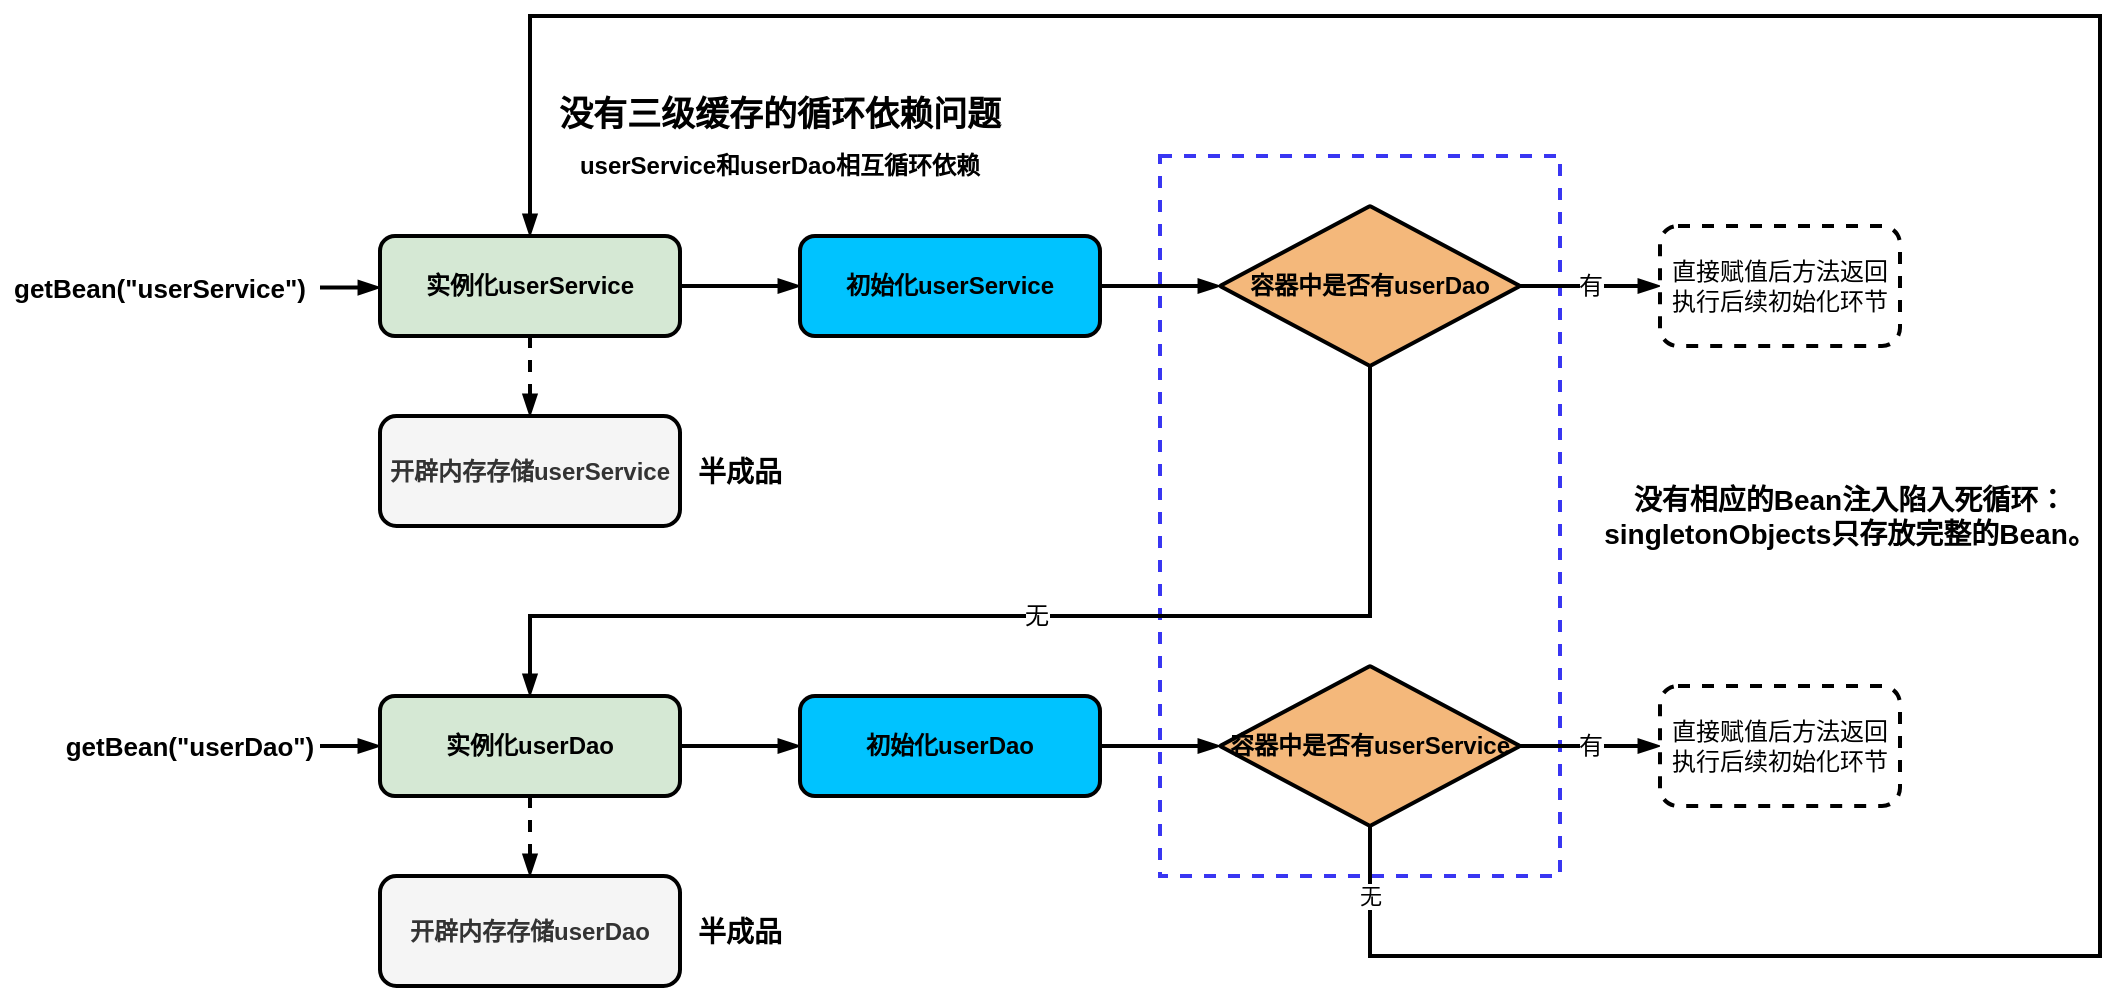 <mxfile version="21.4.0" type="device" pages="3">
  <diagram name="循环引用问题" id="QFnFlW0wNgPCHSJ1iOqQ">
    <mxGraphModel dx="1781" dy="663" grid="1" gridSize="10" guides="1" tooltips="1" connect="1" arrows="1" fold="1" page="1" pageScale="1" pageWidth="827" pageHeight="1169" math="0" shadow="0">
      <root>
        <mxCell id="0" />
        <mxCell id="1" parent="0" />
        <mxCell id="WgvtRexEthuqv1guoZb1-24" value="" style="rounded=0;whiteSpace=wrap;html=1;strokeColor=#3936f2;strokeWidth=2;fontFamily=Helvetica;fontSize=12;fontColor=default;fillColor=#ffffff;dashed=1;" parent="1" vertex="1">
          <mxGeometry x="540" y="150" width="200" height="360" as="geometry" />
        </mxCell>
        <mxCell id="WgvtRexEthuqv1guoZb1-3" style="edgeStyle=orthogonalEdgeStyle;rounded=0;orthogonalLoop=1;jettySize=auto;html=1;exitX=0.5;exitY=1;exitDx=0;exitDy=0;entryX=0.5;entryY=0;entryDx=0;entryDy=0;fontFamily=Helvetica;fontSize=12;fontColor=default;endArrow=blockThin;endFill=1;strokeWidth=2;dashed=1;" parent="1" source="WgvtRexEthuqv1guoZb1-1" target="WgvtRexEthuqv1guoZb1-2" edge="1">
          <mxGeometry relative="1" as="geometry" />
        </mxCell>
        <mxCell id="WgvtRexEthuqv1guoZb1-5" style="edgeStyle=orthogonalEdgeStyle;shape=connector;rounded=0;orthogonalLoop=1;jettySize=auto;html=1;exitX=1;exitY=0.5;exitDx=0;exitDy=0;entryX=0;entryY=0.5;entryDx=0;entryDy=0;labelBackgroundColor=default;strokeColor=default;strokeWidth=2;fontFamily=Helvetica;fontSize=12;fontColor=default;endArrow=blockThin;endFill=1;" parent="1" source="WgvtRexEthuqv1guoZb1-1" target="WgvtRexEthuqv1guoZb1-4" edge="1">
          <mxGeometry relative="1" as="geometry" />
        </mxCell>
        <mxCell id="WgvtRexEthuqv1guoZb1-1" value="实例化userService" style="rounded=1;whiteSpace=wrap;html=1;fillColor=#d5e8d4;strokeColor=#000000;strokeWidth=2;fontStyle=1" parent="1" vertex="1">
          <mxGeometry x="150" y="190" width="150" height="50" as="geometry" />
        </mxCell>
        <mxCell id="WgvtRexEthuqv1guoZb1-2" value="&lt;b&gt;开辟内存存储userService&lt;/b&gt;" style="rounded=1;whiteSpace=wrap;html=1;strokeColor=#000000;strokeWidth=2;fontFamily=Helvetica;fontSize=12;fontColor=#333333;fillColor=#f5f5f5;" parent="1" vertex="1">
          <mxGeometry x="150" y="280" width="150" height="55" as="geometry" />
        </mxCell>
        <mxCell id="WgvtRexEthuqv1guoZb1-7" style="edgeStyle=orthogonalEdgeStyle;shape=connector;rounded=0;orthogonalLoop=1;jettySize=auto;html=1;exitX=1;exitY=0.5;exitDx=0;exitDy=0;entryX=0;entryY=0.5;entryDx=0;entryDy=0;labelBackgroundColor=default;strokeColor=default;strokeWidth=2;fontFamily=Helvetica;fontSize=12;fontColor=default;endArrow=blockThin;endFill=1;" parent="1" source="WgvtRexEthuqv1guoZb1-4" target="WgvtRexEthuqv1guoZb1-6" edge="1">
          <mxGeometry relative="1" as="geometry" />
        </mxCell>
        <mxCell id="WgvtRexEthuqv1guoZb1-4" value="初始化userService" style="rounded=1;whiteSpace=wrap;html=1;fillColor=#00C3FF;strokeColor=#000000;strokeWidth=2;fontStyle=1" parent="1" vertex="1">
          <mxGeometry x="360" y="190" width="150" height="50" as="geometry" />
        </mxCell>
        <mxCell id="WgvtRexEthuqv1guoZb1-9" value="有" style="edgeStyle=orthogonalEdgeStyle;shape=connector;rounded=0;orthogonalLoop=1;jettySize=auto;html=1;exitX=1;exitY=0.5;exitDx=0;exitDy=0;labelBackgroundColor=default;strokeColor=default;strokeWidth=2;fontFamily=Helvetica;fontSize=12;fontColor=default;endArrow=blockThin;endFill=1;" parent="1" source="WgvtRexEthuqv1guoZb1-6" target="WgvtRexEthuqv1guoZb1-8" edge="1">
          <mxGeometry relative="1" as="geometry" />
        </mxCell>
        <mxCell id="WgvtRexEthuqv1guoZb1-15" value="无" style="edgeStyle=orthogonalEdgeStyle;shape=connector;rounded=0;orthogonalLoop=1;jettySize=auto;html=1;exitX=0.5;exitY=1;exitDx=0;exitDy=0;labelBackgroundColor=default;strokeColor=default;strokeWidth=2;fontFamily=Helvetica;fontSize=12;fontColor=default;endArrow=blockThin;endFill=1;" parent="1" source="WgvtRexEthuqv1guoZb1-6" target="WgvtRexEthuqv1guoZb1-12" edge="1">
          <mxGeometry relative="1" as="geometry">
            <Array as="points">
              <mxPoint x="645" y="380" />
              <mxPoint x="225" y="380" />
            </Array>
          </mxGeometry>
        </mxCell>
        <mxCell id="WgvtRexEthuqv1guoZb1-6" value="容器中是否有userDao" style="rhombus;whiteSpace=wrap;html=1;rounded=1;strokeColor=#000000;strokeWidth=2;fontFamily=Helvetica;fontSize=12;fontColor=default;fillColor=#f4b87b;arcSize=1;fontStyle=1" parent="1" vertex="1">
          <mxGeometry x="570" y="175" width="150" height="80" as="geometry" />
        </mxCell>
        <mxCell id="WgvtRexEthuqv1guoZb1-8" value="直接赋值后方法返回执行后续初始化环节" style="rounded=1;whiteSpace=wrap;html=1;strokeWidth=2;fontFamily=Helvetica;fontSize=12;dashed=1;" parent="1" vertex="1">
          <mxGeometry x="790" y="185" width="120" height="60" as="geometry" />
        </mxCell>
        <mxCell id="WgvtRexEthuqv1guoZb1-10" style="edgeStyle=orthogonalEdgeStyle;rounded=0;orthogonalLoop=1;jettySize=auto;html=1;exitX=0.5;exitY=1;exitDx=0;exitDy=0;entryX=0.5;entryY=0;entryDx=0;entryDy=0;fontFamily=Helvetica;fontSize=12;fontColor=default;endArrow=blockThin;endFill=1;strokeWidth=2;dashed=1;" parent="1" source="WgvtRexEthuqv1guoZb1-12" target="WgvtRexEthuqv1guoZb1-13" edge="1">
          <mxGeometry relative="1" as="geometry" />
        </mxCell>
        <mxCell id="WgvtRexEthuqv1guoZb1-11" style="edgeStyle=orthogonalEdgeStyle;shape=connector;rounded=0;orthogonalLoop=1;jettySize=auto;html=1;exitX=1;exitY=0.5;exitDx=0;exitDy=0;entryX=0;entryY=0.5;entryDx=0;entryDy=0;labelBackgroundColor=default;strokeColor=default;strokeWidth=2;fontFamily=Helvetica;fontSize=12;fontColor=default;endArrow=blockThin;endFill=1;" parent="1" source="WgvtRexEthuqv1guoZb1-12" target="WgvtRexEthuqv1guoZb1-14" edge="1">
          <mxGeometry relative="1" as="geometry" />
        </mxCell>
        <mxCell id="WgvtRexEthuqv1guoZb1-12" value="实例化userDao" style="rounded=1;whiteSpace=wrap;html=1;fillColor=#d5e8d4;strokeColor=#000000;strokeWidth=2;fontStyle=1" parent="1" vertex="1">
          <mxGeometry x="150" y="420" width="150" height="50" as="geometry" />
        </mxCell>
        <mxCell id="WgvtRexEthuqv1guoZb1-13" value="&lt;b&gt;开辟内存存储userDao&lt;/b&gt;" style="rounded=1;whiteSpace=wrap;html=1;strokeColor=#000000;strokeWidth=2;fontFamily=Helvetica;fontSize=12;fontColor=#333333;fillColor=#f5f5f5;" parent="1" vertex="1">
          <mxGeometry x="150" y="510" width="150" height="55" as="geometry" />
        </mxCell>
        <mxCell id="WgvtRexEthuqv1guoZb1-17" style="edgeStyle=orthogonalEdgeStyle;shape=connector;rounded=0;orthogonalLoop=1;jettySize=auto;html=1;exitX=1;exitY=0.5;exitDx=0;exitDy=0;entryX=0;entryY=0.5;entryDx=0;entryDy=0;labelBackgroundColor=default;strokeColor=default;strokeWidth=2;fontFamily=Helvetica;fontSize=12;fontColor=default;endArrow=blockThin;endFill=1;" parent="1" source="WgvtRexEthuqv1guoZb1-14" target="WgvtRexEthuqv1guoZb1-16" edge="1">
          <mxGeometry relative="1" as="geometry" />
        </mxCell>
        <mxCell id="WgvtRexEthuqv1guoZb1-14" value="初始化userDao" style="rounded=1;whiteSpace=wrap;html=1;fillColor=#00C3FF;strokeColor=#000000;strokeWidth=2;fontStyle=1" parent="1" vertex="1">
          <mxGeometry x="360" y="420" width="150" height="50" as="geometry" />
        </mxCell>
        <mxCell id="WgvtRexEthuqv1guoZb1-19" value="有" style="edgeStyle=orthogonalEdgeStyle;shape=connector;rounded=0;orthogonalLoop=1;jettySize=auto;html=1;exitX=1;exitY=0.5;exitDx=0;exitDy=0;entryX=0;entryY=0.5;entryDx=0;entryDy=0;labelBackgroundColor=default;strokeColor=default;strokeWidth=2;fontFamily=Helvetica;fontSize=12;fontColor=default;endArrow=blockThin;endFill=1;" parent="1" source="WgvtRexEthuqv1guoZb1-16" target="WgvtRexEthuqv1guoZb1-18" edge="1">
          <mxGeometry relative="1" as="geometry" />
        </mxCell>
        <mxCell id="SbguJg_0TArjm7-SD2Il-1" value="无" style="edgeStyle=orthogonalEdgeStyle;rounded=0;orthogonalLoop=1;jettySize=auto;html=1;exitX=0.5;exitY=1;exitDx=0;exitDy=0;entryX=0.5;entryY=0;entryDx=0;entryDy=0;strokeWidth=2;endArrow=blockThin;endFill=1;" parent="1" source="WgvtRexEthuqv1guoZb1-16" target="WgvtRexEthuqv1guoZb1-1" edge="1">
          <mxGeometry x="-0.961" relative="1" as="geometry">
            <Array as="points">
              <mxPoint x="645" y="550" />
              <mxPoint x="1010" y="550" />
              <mxPoint x="1010" y="80" />
              <mxPoint x="225" y="80" />
            </Array>
            <mxPoint as="offset" />
          </mxGeometry>
        </mxCell>
        <mxCell id="WgvtRexEthuqv1guoZb1-16" value="容器中是否有userService" style="rhombus;whiteSpace=wrap;html=1;rounded=1;strokeColor=#000000;strokeWidth=2;fontFamily=Helvetica;fontSize=12;fontColor=default;fillColor=#f4b87b;arcSize=1;fontStyle=1" parent="1" vertex="1">
          <mxGeometry x="570" y="405" width="150" height="80" as="geometry" />
        </mxCell>
        <mxCell id="WgvtRexEthuqv1guoZb1-18" value="直接赋值后方法返回执行后续初始化环节" style="rounded=1;whiteSpace=wrap;html=1;strokeWidth=2;fontFamily=Helvetica;fontSize=12;dashed=1;" parent="1" vertex="1">
          <mxGeometry x="790" y="415" width="120" height="60" as="geometry" />
        </mxCell>
        <mxCell id="WgvtRexEthuqv1guoZb1-20" value="&lt;b&gt;&lt;font style=&quot;font-size: 14px;&quot;&gt;半成品&lt;/font&gt;&lt;/b&gt;" style="text;html=1;strokeColor=none;fillColor=none;align=center;verticalAlign=middle;whiteSpace=wrap;rounded=0;fontSize=12;fontFamily=Helvetica;fontColor=default;" parent="1" vertex="1">
          <mxGeometry x="300" y="293" width="60" height="30" as="geometry" />
        </mxCell>
        <mxCell id="WgvtRexEthuqv1guoZb1-21" value="&lt;b&gt;&lt;font style=&quot;font-size: 14px;&quot;&gt;半成品&lt;/font&gt;&lt;/b&gt;" style="text;html=1;strokeColor=none;fillColor=none;align=center;verticalAlign=middle;whiteSpace=wrap;rounded=0;fontSize=12;fontFamily=Helvetica;fontColor=default;" parent="1" vertex="1">
          <mxGeometry x="300" y="522.5" width="60" height="30" as="geometry" />
        </mxCell>
        <mxCell id="WgvtRexEthuqv1guoZb1-22" value="userService和userDao相互循环依赖" style="text;html=1;strokeColor=none;fillColor=none;align=center;verticalAlign=middle;whiteSpace=wrap;rounded=0;fontSize=12;fontFamily=Helvetica;fontColor=default;fontStyle=1" parent="1" vertex="1">
          <mxGeometry x="235" y="135" width="230" height="40" as="geometry" />
        </mxCell>
        <mxCell id="WgvtRexEthuqv1guoZb1-25" value="没有相应的Bean注入陷入死循环：singletonObjects只存放完整的Bean。" style="text;html=1;strokeColor=none;fillColor=none;align=center;verticalAlign=middle;whiteSpace=wrap;rounded=0;fontSize=14;fontFamily=Helvetica;fontColor=default;fontStyle=1" parent="1" vertex="1">
          <mxGeometry x="760" y="315" width="250" height="30" as="geometry" />
        </mxCell>
        <mxCell id="WgvtRexEthuqv1guoZb1-26" value="没有三级缓存的循环依赖问题" style="text;html=1;strokeColor=none;fillColor=none;align=center;verticalAlign=middle;whiteSpace=wrap;rounded=0;fontSize=17;fontFamily=Helvetica;fontColor=default;fontStyle=1" parent="1" vertex="1">
          <mxGeometry x="210" y="110" width="280" height="40" as="geometry" />
        </mxCell>
        <mxCell id="WgvtRexEthuqv1guoZb1-29" style="edgeStyle=orthogonalEdgeStyle;shape=connector;rounded=0;orthogonalLoop=1;jettySize=auto;html=1;exitX=1;exitY=0.5;exitDx=0;exitDy=0;entryX=0;entryY=0.5;entryDx=0;entryDy=0;labelBackgroundColor=default;strokeColor=default;strokeWidth=2;fontFamily=Helvetica;fontSize=12;fontColor=default;endArrow=blockThin;endFill=1;" parent="1" source="WgvtRexEthuqv1guoZb1-27" target="WgvtRexEthuqv1guoZb1-1" edge="1">
          <mxGeometry relative="1" as="geometry" />
        </mxCell>
        <mxCell id="WgvtRexEthuqv1guoZb1-27" value="getBean(&quot;userService&quot;)" style="text;html=1;strokeColor=none;fillColor=none;align=center;verticalAlign=middle;whiteSpace=wrap;rounded=0;fontSize=13;fontFamily=Helvetica;fontColor=default;fontStyle=1" parent="1" vertex="1">
          <mxGeometry x="-40" y="200" width="160" height="31.5" as="geometry" />
        </mxCell>
        <mxCell id="WgvtRexEthuqv1guoZb1-32" style="edgeStyle=orthogonalEdgeStyle;shape=connector;rounded=0;orthogonalLoop=1;jettySize=auto;html=1;exitX=1;exitY=0.5;exitDx=0;exitDy=0;entryX=0;entryY=0.5;entryDx=0;entryDy=0;labelBackgroundColor=default;strokeColor=default;strokeWidth=2;fontFamily=Helvetica;fontSize=12;fontColor=default;endArrow=blockThin;endFill=1;" parent="1" source="WgvtRexEthuqv1guoZb1-30" target="WgvtRexEthuqv1guoZb1-12" edge="1">
          <mxGeometry relative="1" as="geometry" />
        </mxCell>
        <mxCell id="WgvtRexEthuqv1guoZb1-30" value="getBean(&quot;userDao&quot;)" style="text;html=1;strokeColor=none;fillColor=none;align=center;verticalAlign=middle;whiteSpace=wrap;rounded=0;fontSize=13;fontFamily=Helvetica;fontColor=default;fontStyle=1" parent="1" vertex="1">
          <mxGeometry x="-10" y="429.62" width="130" height="30.75" as="geometry" />
        </mxCell>
      </root>
    </mxGraphModel>
  </diagram>
  <diagram id="2jm7DkhbIHNBXpPxj0OD" name="SpringBoot-属性源-数据源">
    <mxGraphModel dx="896" dy="663" grid="1" gridSize="10" guides="1" tooltips="1" connect="1" arrows="1" fold="1" page="1" pageScale="1" pageWidth="827" pageHeight="1169" math="0" shadow="0">
      <root>
        <mxCell id="0" />
        <mxCell id="1" parent="0" />
        <mxCell id="ePhQXSI2yfd-NIoLgxJy-3" value="" style="rounded=0;whiteSpace=wrap;html=1;strokeWidth=2;fillColor=#FFFFCC;" vertex="1" parent="1">
          <mxGeometry x="480" y="80" width="240" height="340" as="geometry" />
        </mxCell>
        <mxCell id="ePhQXSI2yfd-NIoLgxJy-1" value="" style="rounded=0;whiteSpace=wrap;html=1;strokeWidth=2;fillColor=#FFFFCC;" vertex="1" parent="1">
          <mxGeometry x="80" y="80" width="240" height="340" as="geometry" />
        </mxCell>
        <mxCell id="ePhQXSI2yfd-NIoLgxJy-30" style="edgeStyle=none;shape=connector;rounded=0;orthogonalLoop=1;jettySize=auto;html=1;exitX=1;exitY=0.5;exitDx=0;exitDy=0;entryX=0;entryY=0.5;entryDx=0;entryDy=0;labelBackgroundColor=default;strokeColor=default;strokeWidth=2;fontFamily=Helvetica;fontSize=12;fontColor=default;endArrow=blockThin;endFill=1;" edge="1" parent="1" source="ePhQXSI2yfd-NIoLgxJy-2" target="ePhQXSI2yfd-NIoLgxJy-22">
          <mxGeometry relative="1" as="geometry" />
        </mxCell>
        <mxCell id="ePhQXSI2yfd-NIoLgxJy-31" style="edgeStyle=none;shape=connector;rounded=0;orthogonalLoop=1;jettySize=auto;html=1;exitX=1;exitY=0.5;exitDx=0;exitDy=0;entryX=0;entryY=0.5;entryDx=0;entryDy=0;labelBackgroundColor=default;strokeColor=default;strokeWidth=2;fontFamily=Helvetica;fontSize=12;fontColor=default;endArrow=blockThin;endFill=1;" edge="1" parent="1" source="ePhQXSI2yfd-NIoLgxJy-2" target="ePhQXSI2yfd-NIoLgxJy-23">
          <mxGeometry relative="1" as="geometry" />
        </mxCell>
        <mxCell id="ePhQXSI2yfd-NIoLgxJy-2" value="&lt;b style=&quot;font-size: 18px;&quot;&gt;Spring&lt;br&gt;环境&lt;br&gt;&lt;br&gt;&lt;/b&gt;" style="rounded=1;whiteSpace=wrap;html=1;strokeColor=default;strokeWidth=2;fontFamily=Helvetica;fontSize=12;fontColor=default;fillColor=#99FF33;" vertex="1" parent="1">
          <mxGeometry x="360" y="80" width="80" height="340" as="geometry" />
        </mxCell>
        <mxCell id="ePhQXSI2yfd-NIoLgxJy-4" value="&lt;b&gt;&lt;font style=&quot;font-size: 18px;&quot;&gt;属性源&lt;/font&gt;&lt;/b&gt;" style="text;html=1;strokeColor=none;fillColor=none;align=center;verticalAlign=middle;whiteSpace=wrap;rounded=0;fontSize=12;fontFamily=Helvetica;fontColor=default;" vertex="1" parent="1">
          <mxGeometry x="170" y="90" width="60" height="30" as="geometry" />
        </mxCell>
        <mxCell id="ePhQXSI2yfd-NIoLgxJy-5" value="&lt;b&gt;&lt;font style=&quot;font-size: 18px;&quot;&gt;Spring应用上下文中的bean&lt;/font&gt;&lt;/b&gt;" style="text;html=1;strokeColor=none;fillColor=none;align=center;verticalAlign=middle;whiteSpace=wrap;rounded=0;fontSize=12;fontFamily=Helvetica;fontColor=default;" vertex="1" parent="1">
          <mxGeometry x="480" y="90" width="240" height="30" as="geometry" />
        </mxCell>
        <mxCell id="ePhQXSI2yfd-NIoLgxJy-14" style="edgeStyle=orthogonalEdgeStyle;rounded=0;orthogonalLoop=1;jettySize=auto;html=1;exitX=1;exitY=0.5;exitDx=0;exitDy=0;entryX=-0.012;entryY=0.178;entryDx=0;entryDy=0;entryPerimeter=0;fontFamily=Helvetica;fontSize=12;fontColor=default;strokeWidth=2;endArrow=blockThin;endFill=1;" edge="1" parent="1" source="ePhQXSI2yfd-NIoLgxJy-6" target="ePhQXSI2yfd-NIoLgxJy-2">
          <mxGeometry relative="1" as="geometry" />
        </mxCell>
        <mxCell id="ePhQXSI2yfd-NIoLgxJy-6" value="&lt;b&gt;&lt;font style=&quot;font-size: 15px;&quot;&gt;JVM系统属性&lt;/font&gt;&lt;/b&gt;" style="rounded=1;whiteSpace=wrap;html=1;strokeColor=default;strokeWidth=2;fontFamily=Helvetica;fontSize=12;fontColor=default;fillColor=#E6FFCC;" vertex="1" parent="1">
          <mxGeometry x="110" y="120" width="180" height="40" as="geometry" />
        </mxCell>
        <mxCell id="ePhQXSI2yfd-NIoLgxJy-15" style="edgeStyle=orthogonalEdgeStyle;shape=connector;rounded=0;orthogonalLoop=1;jettySize=auto;html=1;exitX=1;exitY=0.5;exitDx=0;exitDy=0;entryX=-0.019;entryY=0.351;entryDx=0;entryDy=0;entryPerimeter=0;labelBackgroundColor=default;strokeColor=default;strokeWidth=2;fontFamily=Helvetica;fontSize=12;fontColor=default;endArrow=blockThin;endFill=1;" edge="1" parent="1" source="ePhQXSI2yfd-NIoLgxJy-7" target="ePhQXSI2yfd-NIoLgxJy-2">
          <mxGeometry relative="1" as="geometry" />
        </mxCell>
        <mxCell id="ePhQXSI2yfd-NIoLgxJy-7" value="&lt;b&gt;&lt;font style=&quot;font-size: 15px;&quot;&gt;操作系统环境变量&lt;/font&gt;&lt;/b&gt;" style="rounded=1;whiteSpace=wrap;html=1;strokeColor=default;strokeWidth=2;fontFamily=Helvetica;fontSize=12;fontColor=default;fillColor=#E6FFCC;" vertex="1" parent="1">
          <mxGeometry x="110" y="180" width="180" height="40" as="geometry" />
        </mxCell>
        <mxCell id="ePhQXSI2yfd-NIoLgxJy-16" style="edgeStyle=orthogonalEdgeStyle;shape=connector;rounded=0;orthogonalLoop=1;jettySize=auto;html=1;exitX=1;exitY=0.5;exitDx=0;exitDy=0;entryX=-0.012;entryY=0.531;entryDx=0;entryDy=0;entryPerimeter=0;labelBackgroundColor=default;strokeColor=default;strokeWidth=2;fontFamily=Helvetica;fontSize=12;fontColor=default;endArrow=blockThin;endFill=1;" edge="1" parent="1" source="ePhQXSI2yfd-NIoLgxJy-8" target="ePhQXSI2yfd-NIoLgxJy-2">
          <mxGeometry relative="1" as="geometry" />
        </mxCell>
        <mxCell id="ePhQXSI2yfd-NIoLgxJy-8" value="&lt;b&gt;&lt;font style=&quot;font-size: 15px;&quot;&gt;命令行参数&lt;/font&gt;&lt;/b&gt;" style="rounded=1;whiteSpace=wrap;html=1;strokeColor=default;strokeWidth=2;fontFamily=Helvetica;fontSize=12;fontColor=default;fillColor=#E6FFCC;" vertex="1" parent="1">
          <mxGeometry x="110" y="240" width="180" height="40" as="geometry" />
        </mxCell>
        <mxCell id="ePhQXSI2yfd-NIoLgxJy-17" style="edgeStyle=orthogonalEdgeStyle;shape=connector;rounded=0;orthogonalLoop=1;jettySize=auto;html=1;exitX=1;exitY=0.5;exitDx=0;exitDy=0;labelBackgroundColor=default;strokeColor=default;strokeWidth=2;fontFamily=Helvetica;fontSize=12;fontColor=default;endArrow=blockThin;endFill=1;entryX=0;entryY=0.706;entryDx=0;entryDy=0;entryPerimeter=0;" edge="1" parent="1" source="ePhQXSI2yfd-NIoLgxJy-12" target="ePhQXSI2yfd-NIoLgxJy-2">
          <mxGeometry relative="1" as="geometry">
            <mxPoint x="350" y="320" as="targetPoint" />
          </mxGeometry>
        </mxCell>
        <mxCell id="ePhQXSI2yfd-NIoLgxJy-12" value="&lt;b&gt;&lt;font style=&quot;font-size: 15px;&quot;&gt;Application.properties&lt;/font&gt;&lt;/b&gt;" style="rounded=1;whiteSpace=wrap;html=1;strokeColor=default;strokeWidth=2;fontFamily=Helvetica;fontSize=12;fontColor=default;fillColor=#E6FFCC;" vertex="1" parent="1">
          <mxGeometry x="110" y="300" width="180" height="40" as="geometry" />
        </mxCell>
        <mxCell id="ePhQXSI2yfd-NIoLgxJy-18" style="edgeStyle=orthogonalEdgeStyle;shape=connector;rounded=0;orthogonalLoop=1;jettySize=auto;html=1;exitX=1;exitY=0.5;exitDx=0;exitDy=0;entryX=0.019;entryY=0.881;entryDx=0;entryDy=0;entryPerimeter=0;labelBackgroundColor=default;strokeColor=default;strokeWidth=2;fontFamily=Helvetica;fontSize=12;fontColor=default;endArrow=blockThin;endFill=1;" edge="1" parent="1" source="ePhQXSI2yfd-NIoLgxJy-13" target="ePhQXSI2yfd-NIoLgxJy-2">
          <mxGeometry relative="1" as="geometry" />
        </mxCell>
        <mxCell id="ePhQXSI2yfd-NIoLgxJy-13" value="&lt;b&gt;&lt;font style=&quot;font-size: 15px;&quot;&gt;Application.yml&lt;/font&gt;&lt;/b&gt;" style="rounded=1;whiteSpace=wrap;html=1;strokeColor=default;strokeWidth=2;fontFamily=Helvetica;fontSize=12;fontColor=default;fillColor=#E6FFCC;" vertex="1" parent="1">
          <mxGeometry x="110" y="360" width="180" height="40" as="geometry" />
        </mxCell>
        <mxCell id="ePhQXSI2yfd-NIoLgxJy-19" value="&lt;b&gt;&lt;font style=&quot;font-size: 15px;&quot;&gt;数据源&lt;/font&gt;&lt;/b&gt;" style="rounded=1;whiteSpace=wrap;html=1;strokeColor=default;strokeWidth=2;fontFamily=Helvetica;fontSize=12;fontColor=default;fillColor=#CCFFFF;" vertex="1" parent="1">
          <mxGeometry x="510" y="120" width="110" height="40" as="geometry" />
        </mxCell>
        <mxCell id="ePhQXSI2yfd-NIoLgxJy-20" value="&lt;b&gt;&lt;font style=&quot;font-size: 15px;&quot;&gt;User服务&lt;/font&gt;&lt;/b&gt;" style="rounded=1;whiteSpace=wrap;html=1;strokeColor=default;strokeWidth=2;fontFamily=Helvetica;fontSize=12;fontColor=default;fillColor=#CCFFFF;" vertex="1" parent="1">
          <mxGeometry x="580" y="180" width="110" height="40" as="geometry" />
        </mxCell>
        <mxCell id="ePhQXSI2yfd-NIoLgxJy-21" value="&lt;b&gt;&lt;font style=&quot;font-size: 15px;&quot;&gt;Product服务&lt;/font&gt;&lt;/b&gt;" style="rounded=1;whiteSpace=wrap;html=1;strokeColor=default;strokeWidth=2;fontFamily=Helvetica;fontSize=12;fontColor=default;fillColor=#CCFFFF;" vertex="1" parent="1">
          <mxGeometry x="510" y="240" width="110" height="40" as="geometry" />
        </mxCell>
        <mxCell id="ePhQXSI2yfd-NIoLgxJy-22" value="&lt;b&gt;&lt;font style=&quot;font-size: 15px;&quot;&gt;Inventor&lt;br&gt;跟踪器&lt;br&gt;&lt;/font&gt;&lt;/b&gt;" style="rounded=1;whiteSpace=wrap;html=1;strokeColor=default;strokeWidth=2;fontFamily=Helvetica;fontSize=12;fontColor=default;fillColor=#CCFFFF;" vertex="1" parent="1">
          <mxGeometry x="570" y="300" width="110" height="40" as="geometry" />
        </mxCell>
        <mxCell id="ePhQXSI2yfd-NIoLgxJy-23" value="&lt;b&gt;&lt;font style=&quot;font-size: 15px;&quot;&gt;Audit服务&lt;br&gt;&lt;/font&gt;&lt;/b&gt;" style="rounded=1;whiteSpace=wrap;html=1;strokeColor=default;strokeWidth=2;fontFamily=Helvetica;fontSize=12;fontColor=default;fillColor=#CCFFFF;" vertex="1" parent="1">
          <mxGeometry x="550" y="360" width="110" height="40" as="geometry" />
        </mxCell>
        <mxCell id="ePhQXSI2yfd-NIoLgxJy-24" style="shape=connector;rounded=0;orthogonalLoop=1;jettySize=auto;html=1;exitX=1;exitY=0.5;exitDx=0;exitDy=0;entryX=0;entryY=0.5;entryDx=0;entryDy=0;labelBackgroundColor=default;strokeColor=default;strokeWidth=2;fontFamily=Helvetica;fontSize=12;fontColor=default;endArrow=blockThin;endFill=1;" edge="1" parent="1" source="ePhQXSI2yfd-NIoLgxJy-2" target="ePhQXSI2yfd-NIoLgxJy-19">
          <mxGeometry relative="1" as="geometry" />
        </mxCell>
        <mxCell id="ePhQXSI2yfd-NIoLgxJy-29" style="edgeStyle=none;shape=connector;rounded=0;orthogonalLoop=1;jettySize=auto;html=1;exitX=1;exitY=0.5;exitDx=0;exitDy=0;entryX=0;entryY=0.5;entryDx=0;entryDy=0;labelBackgroundColor=default;strokeColor=default;strokeWidth=2;fontFamily=Helvetica;fontSize=12;fontColor=default;endArrow=blockThin;endFill=1;" edge="1" parent="1" source="ePhQXSI2yfd-NIoLgxJy-2" target="ePhQXSI2yfd-NIoLgxJy-21">
          <mxGeometry relative="1" as="geometry" />
        </mxCell>
        <mxCell id="ePhQXSI2yfd-NIoLgxJy-27" style="edgeStyle=none;shape=connector;rounded=0;orthogonalLoop=1;jettySize=auto;html=1;exitX=1;exitY=0.5;exitDx=0;exitDy=0;entryX=0;entryY=0.5;entryDx=0;entryDy=0;labelBackgroundColor=default;strokeColor=default;strokeWidth=2;fontFamily=Helvetica;fontSize=12;fontColor=default;endArrow=blockThin;endFill=1;" edge="1" parent="1" source="ePhQXSI2yfd-NIoLgxJy-2" target="ePhQXSI2yfd-NIoLgxJy-20">
          <mxGeometry relative="1" as="geometry" />
        </mxCell>
      </root>
    </mxGraphModel>
  </diagram>
  <diagram id="VluPGPmzPmRqE7Jo-BDy" name="Page-3">
    <mxGraphModel dx="954" dy="663" grid="1" gridSize="10" guides="1" tooltips="1" connect="1" arrows="1" fold="1" page="1" pageScale="1" pageWidth="850" pageHeight="1100" math="0" shadow="0">
      <root>
        <mxCell id="0" />
        <mxCell id="1" parent="0" />
      </root>
    </mxGraphModel>
  </diagram>
</mxfile>
